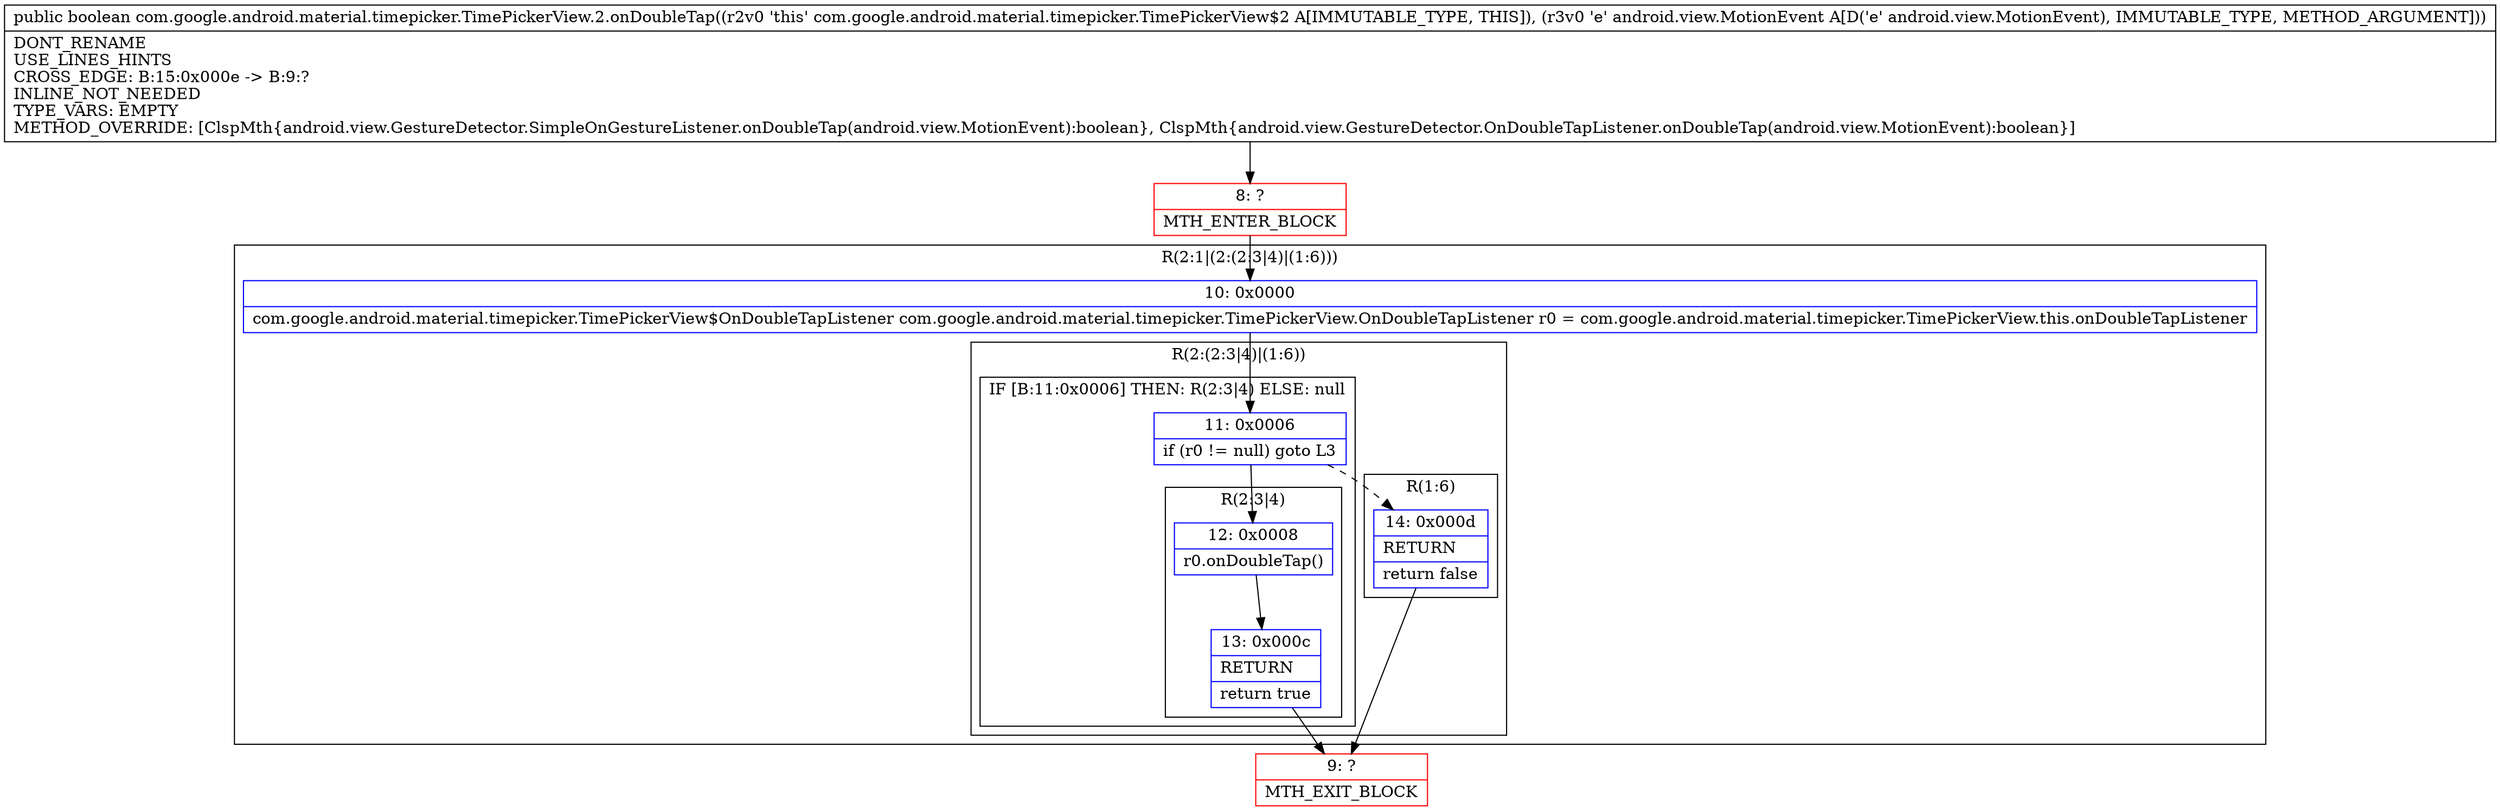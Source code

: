 digraph "CFG forcom.google.android.material.timepicker.TimePickerView.2.onDoubleTap(Landroid\/view\/MotionEvent;)Z" {
subgraph cluster_Region_1564675064 {
label = "R(2:1|(2:(2:3|4)|(1:6)))";
node [shape=record,color=blue];
Node_10 [shape=record,label="{10\:\ 0x0000|com.google.android.material.timepicker.TimePickerView$OnDoubleTapListener com.google.android.material.timepicker.TimePickerView.OnDoubleTapListener r0 = com.google.android.material.timepicker.TimePickerView.this.onDoubleTapListener\l}"];
subgraph cluster_Region_1810600487 {
label = "R(2:(2:3|4)|(1:6))";
node [shape=record,color=blue];
subgraph cluster_IfRegion_506818475 {
label = "IF [B:11:0x0006] THEN: R(2:3|4) ELSE: null";
node [shape=record,color=blue];
Node_11 [shape=record,label="{11\:\ 0x0006|if (r0 != null) goto L3\l}"];
subgraph cluster_Region_1916030349 {
label = "R(2:3|4)";
node [shape=record,color=blue];
Node_12 [shape=record,label="{12\:\ 0x0008|r0.onDoubleTap()\l}"];
Node_13 [shape=record,label="{13\:\ 0x000c|RETURN\l|return true\l}"];
}
}
subgraph cluster_Region_1191987676 {
label = "R(1:6)";
node [shape=record,color=blue];
Node_14 [shape=record,label="{14\:\ 0x000d|RETURN\l|return false\l}"];
}
}
}
Node_8 [shape=record,color=red,label="{8\:\ ?|MTH_ENTER_BLOCK\l}"];
Node_9 [shape=record,color=red,label="{9\:\ ?|MTH_EXIT_BLOCK\l}"];
MethodNode[shape=record,label="{public boolean com.google.android.material.timepicker.TimePickerView.2.onDoubleTap((r2v0 'this' com.google.android.material.timepicker.TimePickerView$2 A[IMMUTABLE_TYPE, THIS]), (r3v0 'e' android.view.MotionEvent A[D('e' android.view.MotionEvent), IMMUTABLE_TYPE, METHOD_ARGUMENT]))  | DONT_RENAME\lUSE_LINES_HINTS\lCROSS_EDGE: B:15:0x000e \-\> B:9:?\lINLINE_NOT_NEEDED\lTYPE_VARS: EMPTY\lMETHOD_OVERRIDE: [ClspMth\{android.view.GestureDetector.SimpleOnGestureListener.onDoubleTap(android.view.MotionEvent):boolean\}, ClspMth\{android.view.GestureDetector.OnDoubleTapListener.onDoubleTap(android.view.MotionEvent):boolean\}]\l}"];
MethodNode -> Node_8;Node_10 -> Node_11;
Node_11 -> Node_12;
Node_11 -> Node_14[style=dashed];
Node_12 -> Node_13;
Node_13 -> Node_9;
Node_14 -> Node_9;
Node_8 -> Node_10;
}

